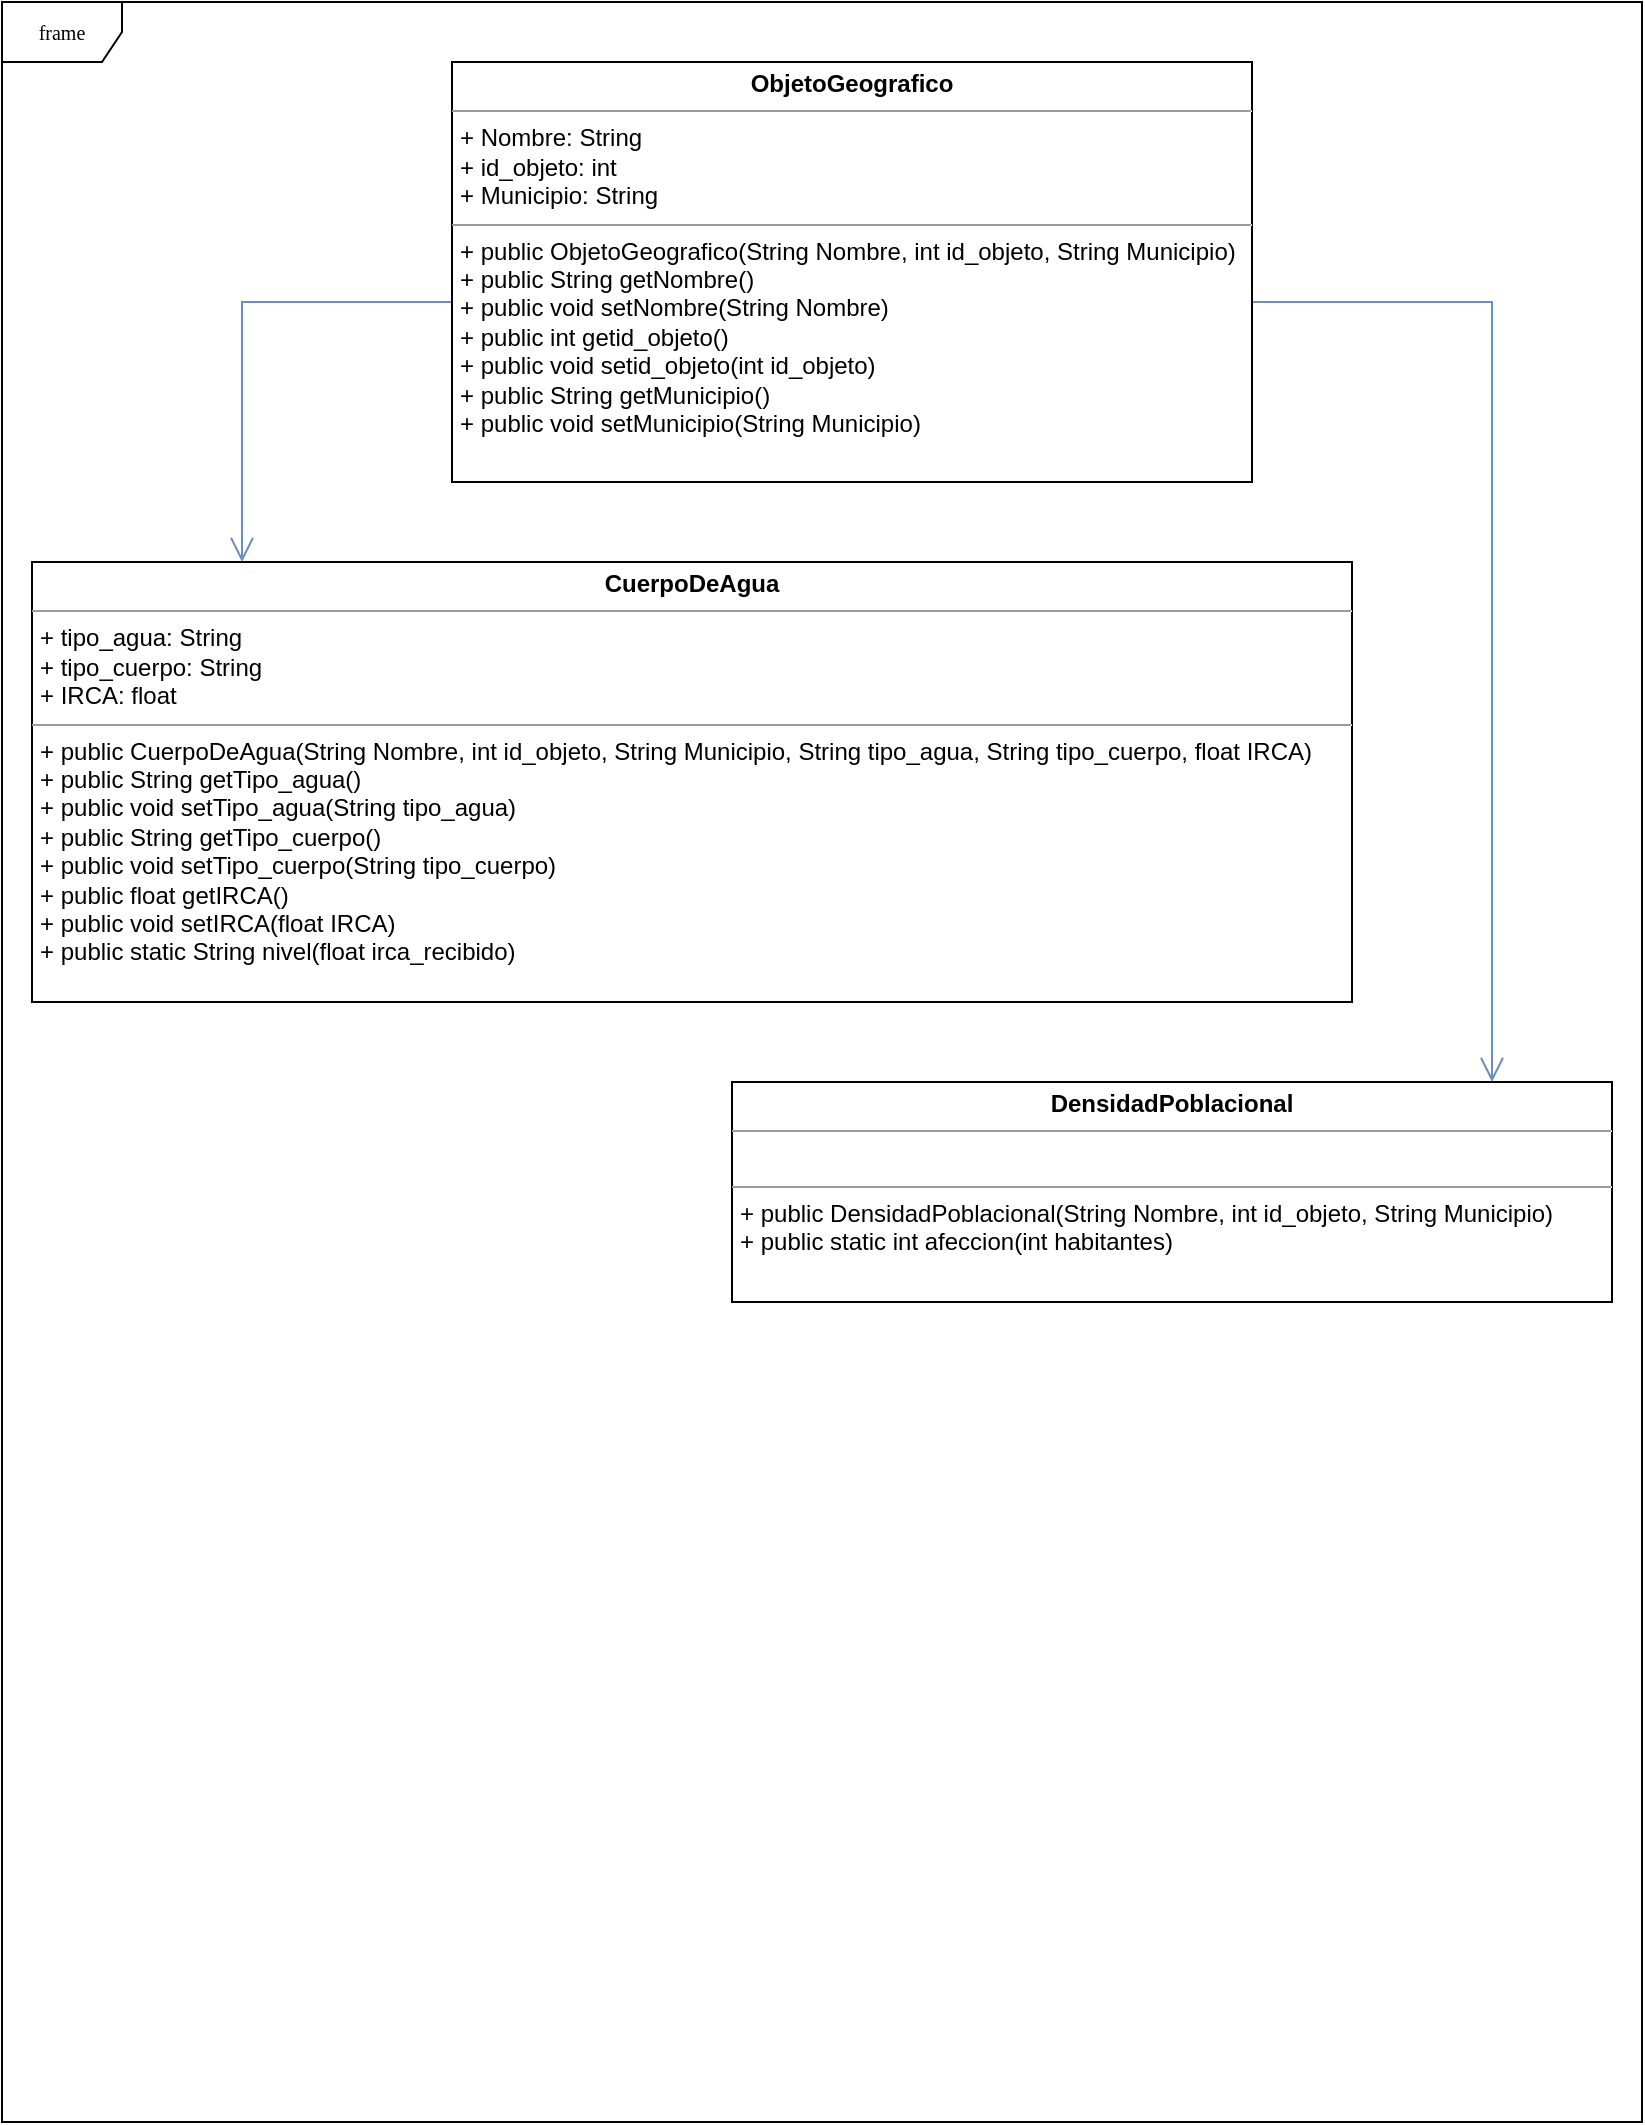 <mxfile version="14.9.8" type="device"><diagram name="Page-1" id="c4acf3e9-155e-7222-9cf6-157b1a14988f"><mxGraphModel dx="868" dy="482" grid="1" gridSize="10" guides="1" tooltips="1" connect="1" arrows="1" fold="1" page="1" pageScale="1" pageWidth="850" pageHeight="1100" background="none" math="0" shadow="0"><root><mxCell id="0"/><mxCell id="1" parent="0"/><mxCell id="17acba5748e5396b-1" value="frame" style="shape=umlFrame;whiteSpace=wrap;html=1;rounded=0;shadow=0;comic=0;labelBackgroundColor=none;strokeWidth=1;fontFamily=Verdana;fontSize=10;align=center;" parent="1" vertex="1"><mxGeometry x="15" y="10" width="820" height="1060" as="geometry"/></mxCell><mxCell id="5d2195bd80daf111-10" value="&lt;p style=&quot;margin: 0px ; margin-top: 4px ; text-align: center&quot;&gt;&lt;b&gt;CuerpoDeAgua&lt;/b&gt;&lt;/p&gt;&lt;hr size=&quot;1&quot;&gt;&lt;p style=&quot;margin: 0px ; margin-left: 4px&quot;&gt;+ tipo_agua: String&lt;br&gt;+ tipo_cuerpo: String&lt;/p&gt;&lt;p style=&quot;margin: 0px ; margin-left: 4px&quot;&gt;+ IRCA: float&lt;/p&gt;&lt;hr size=&quot;1&quot;&gt;&lt;p style=&quot;margin: 0px ; margin-left: 4px&quot;&gt;+ public CuerpoDeAgua(String Nombre, int id_objeto, String Municipio, String tipo_agua, String tipo_cuerpo, float IRCA)&lt;br&gt;+&amp;nbsp;public String getTipo_agua()&lt;/p&gt;&lt;p style=&quot;margin: 0px ; margin-left: 4px&quot;&gt;+&amp;nbsp;public void setTipo_agua(String tipo_agua)&lt;/p&gt;&lt;p style=&quot;margin: 0px ; margin-left: 4px&quot;&gt;+&amp;nbsp;public String getTipo_cuerpo()&lt;/p&gt;&lt;p style=&quot;margin: 0px ; margin-left: 4px&quot;&gt;+&amp;nbsp;public void setTipo_cuerpo(String tipo_cuerpo)&lt;/p&gt;&lt;p style=&quot;margin: 0px ; margin-left: 4px&quot;&gt;+&amp;nbsp;public float getIRCA()&lt;/p&gt;&lt;p style=&quot;margin: 0px ; margin-left: 4px&quot;&gt;+&amp;nbsp;public void setIRCA(float IRCA)&lt;/p&gt;&lt;p style=&quot;margin: 0px ; margin-left: 4px&quot;&gt;+&amp;nbsp;public static String nivel(float irca_recibido)&lt;/p&gt;" style="verticalAlign=top;align=left;overflow=fill;fontSize=12;fontFamily=Helvetica;html=1;rounded=0;shadow=0;comic=0;labelBackgroundColor=none;strokeWidth=1" parent="1" vertex="1"><mxGeometry x="30" y="290" width="660" height="220" as="geometry"/></mxCell><mxCell id="5d2195bd80daf111-12" value="&lt;p style=&quot;margin: 0px ; margin-top: 4px ; text-align: center&quot;&gt;&lt;b&gt;DensidadPoblacional&lt;/b&gt;&lt;/p&gt;&lt;hr size=&quot;1&quot;&gt;&lt;p style=&quot;margin: 0px ; margin-left: 4px&quot;&gt;&lt;br&gt;&lt;/p&gt;&lt;hr size=&quot;1&quot;&gt;&lt;p style=&quot;margin: 0px ; margin-left: 4px&quot;&gt;+&amp;nbsp;public DensidadPoblacional(String Nombre, int id_objeto, String Municipio)&lt;br&gt;+ public static int afeccion(int habitantes)&lt;/p&gt;" style="verticalAlign=top;align=left;overflow=fill;fontSize=12;fontFamily=Helvetica;html=1;rounded=0;shadow=0;comic=0;labelBackgroundColor=none;strokeWidth=1" parent="1" vertex="1"><mxGeometry x="380" y="550" width="440" height="110" as="geometry"/></mxCell><mxCell id="5d2195bd80daf111-30" style="edgeStyle=orthogonalEdgeStyle;rounded=0;html=1;labelBackgroundColor=none;startFill=0;endArrow=open;endFill=0;endSize=10;fontFamily=Verdana;fontSize=10;fillColor=#dae8fc;strokeColor=#6c8ebf;" parent="1" source="5d2195bd80daf111-20" target="5d2195bd80daf111-10" edge="1"><mxGeometry relative="1" as="geometry"><Array as="points"><mxPoint x="135" y="160"/></Array></mxGeometry></mxCell><mxCell id="5d2195bd80daf111-32" style="edgeStyle=orthogonalEdgeStyle;rounded=0;html=1;labelBackgroundColor=none;startFill=0;endArrow=open;endFill=0;endSize=10;fontFamily=Verdana;fontSize=10;fillColor=#dae8fc;strokeColor=#6c8ebf;" parent="1" source="5d2195bd80daf111-20" target="5d2195bd80daf111-12" edge="1"><mxGeometry relative="1" as="geometry"><Array as="points"><mxPoint x="760" y="160"/></Array></mxGeometry></mxCell><mxCell id="5d2195bd80daf111-20" value="&lt;p style=&quot;margin: 0px ; margin-top: 4px ; text-align: center&quot;&gt;&lt;b&gt;ObjetoGeografico&lt;/b&gt;&lt;/p&gt;&lt;hr size=&quot;1&quot;&gt;&lt;p style=&quot;margin: 0px ; margin-left: 4px&quot;&gt;+ Nombre: String&lt;br&gt;+ id_objeto: int&lt;/p&gt;&lt;p style=&quot;margin: 0px ; margin-left: 4px&quot;&gt;+ Municipio: String&lt;/p&gt;&lt;hr size=&quot;1&quot;&gt;&lt;p style=&quot;margin: 0px ; margin-left: 4px&quot;&gt;+&amp;nbsp;public ObjetoGeografico(String Nombre, int id_objeto, String Municipio)&lt;/p&gt;&lt;p style=&quot;margin: 0px ; margin-left: 4px&quot;&gt;+&amp;nbsp;public String getNombre()&lt;br&gt;+&amp;nbsp;public void setNombre(String Nombre)&lt;/p&gt;&lt;p style=&quot;margin: 0px ; margin-left: 4px&quot;&gt;+&amp;nbsp;public int getid_objeto()&lt;/p&gt;&lt;p style=&quot;margin: 0px ; margin-left: 4px&quot;&gt;+&amp;nbsp;public void setid_objeto(int id_objeto)&lt;/p&gt;&lt;p style=&quot;margin: 0px ; margin-left: 4px&quot;&gt;+&amp;nbsp;public String getMunicipio()&lt;/p&gt;&lt;p style=&quot;margin: 0px ; margin-left: 4px&quot;&gt;+&amp;nbsp;public void setMunicipio(String Municipio)&lt;/p&gt;" style="verticalAlign=top;align=left;overflow=fill;fontSize=12;fontFamily=Helvetica;html=1;rounded=0;shadow=0;comic=0;labelBackgroundColor=none;strokeWidth=1" parent="1" vertex="1"><mxGeometry x="240" y="40" width="400" height="210" as="geometry"/></mxCell></root></mxGraphModel></diagram></mxfile>